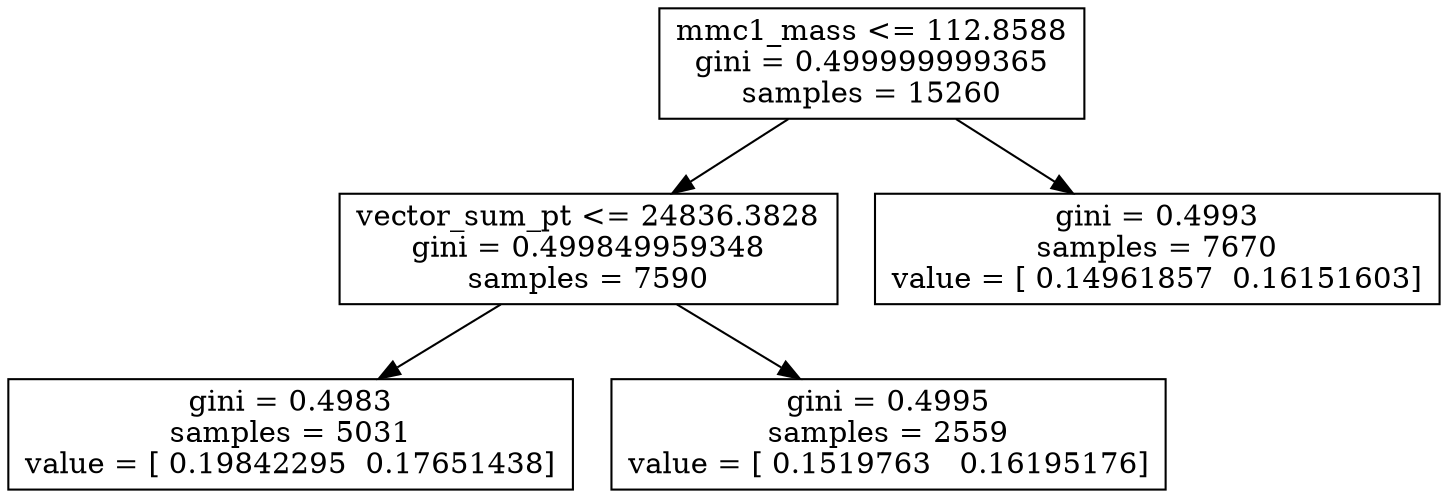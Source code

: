 digraph Tree {
0 [label="mmc1_mass <= 112.8588\ngini = 0.499999999365\nsamples = 15260", shape="box"] ;
1 [label="vector_sum_pt <= 24836.3828\ngini = 0.499849959348\nsamples = 7590", shape="box"] ;
0 -> 1 ;
2 [label="gini = 0.4983\nsamples = 5031\nvalue = [ 0.19842295  0.17651438]", shape="box"] ;
1 -> 2 ;
3 [label="gini = 0.4995\nsamples = 2559\nvalue = [ 0.1519763   0.16195176]", shape="box"] ;
1 -> 3 ;
4 [label="gini = 0.4993\nsamples = 7670\nvalue = [ 0.14961857  0.16151603]", shape="box"] ;
0 -> 4 ;
}